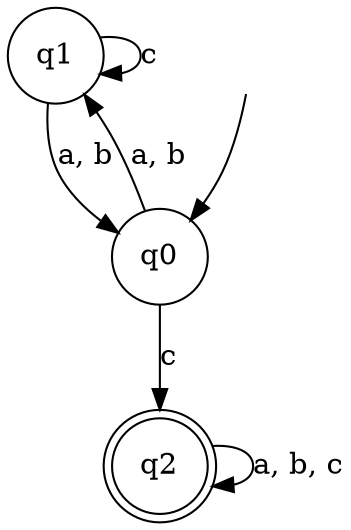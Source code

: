 digraph Automaton {

q1 [shape = circle];

q2 [shape = doublecircle];

_nil [style = invis];

q0 [shape = circle];

_nil -> q0;

q1 -> q0 [label = "a, b"];

q1 -> q1 [label = "c"];

q0 -> q2 [label = "c"];

q0 -> q1 [label = "a, b"];

q2 -> q2 [label = "a, b, c"];

}
